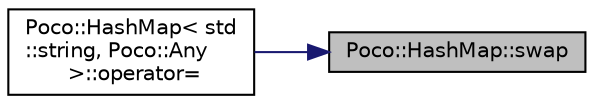 digraph "Poco::HashMap::swap"
{
 // LATEX_PDF_SIZE
  edge [fontname="Helvetica",fontsize="10",labelfontname="Helvetica",labelfontsize="10"];
  node [fontname="Helvetica",fontsize="10",shape=record];
  rankdir="RL";
  Node1 [label="Poco::HashMap::swap",height=0.2,width=0.4,color="black", fillcolor="grey75", style="filled", fontcolor="black",tooltip="Swaps the HashMap with another one."];
  Node1 -> Node2 [dir="back",color="midnightblue",fontsize="10",style="solid"];
  Node2 [label="Poco::HashMap\< std\l::string, Poco::Any\l \>::operator=",height=0.2,width=0.4,color="black", fillcolor="white", style="filled",URL="$classPoco_1_1HashMap.html#a5391421cc8bed8c139d85c3d29a4870d",tooltip="Assigns another HashMap."];
}
